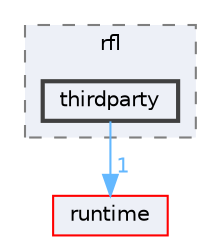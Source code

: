 digraph "external/reflect-cpp/include/rfl/thirdparty"
{
 // LATEX_PDF_SIZE
  bgcolor="transparent";
  edge [fontname=Helvetica,fontsize=10,labelfontname=Helvetica,labelfontsize=10];
  node [fontname=Helvetica,fontsize=10,shape=box,height=0.2,width=0.4];
  compound=true
  subgraph clusterdir_a1c21b4173a2351390497ddcc1ae545f {
    graph [ bgcolor="#edf0f7", pencolor="grey50", label="rfl", fontname=Helvetica,fontsize=10 style="filled,dashed", URL="dir_a1c21b4173a2351390497ddcc1ae545f.html",tooltip=""]
  dir_4b9baae52e8a3ac61f4bc745b2fd05ff [label="thirdparty", fillcolor="#edf0f7", color="grey25", style="filled,bold", URL="dir_4b9baae52e8a3ac61f4bc745b2fd05ff.html",tooltip=""];
  }
  dir_cb031e414f281a658b23dddb30bb9d2c [label="runtime", fillcolor="#edf0f7", color="red", style="filled", URL="dir_cb031e414f281a658b23dddb30bb9d2c.html",tooltip=""];
  dir_4b9baae52e8a3ac61f4bc745b2fd05ff->dir_cb031e414f281a658b23dddb30bb9d2c [headlabel="1", labeldistance=1.5 headhref="dir_000857_000628.html" href="dir_000857_000628.html" color="steelblue1" fontcolor="steelblue1"];
}
